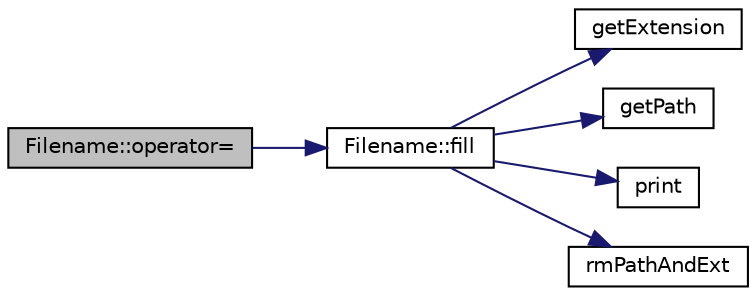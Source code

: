 digraph "Filename::operator="
{
 // LATEX_PDF_SIZE
  edge [fontname="Helvetica",fontsize="10",labelfontname="Helvetica",labelfontsize="10"];
  node [fontname="Helvetica",fontsize="10",shape=record];
  rankdir="LR";
  Node1 [label="Filename::operator=",height=0.2,width=0.4,color="black", fillcolor="grey75", style="filled", fontcolor="black",tooltip=" "];
  Node1 -> Node2 [color="midnightblue",fontsize="10",style="solid",fontname="Helvetica"];
  Node2 [label="Filename::fill",height=0.2,width=0.4,color="black", fillcolor="white", style="filled",URL="$class_filename.html#a4f624193292726bfe15c0c16322ccd07",tooltip=" "];
  Node2 -> Node3 [color="midnightblue",fontsize="10",style="solid",fontname="Helvetica"];
  Node3 [label="getExtension",height=0.2,width=0.4,color="black", fillcolor="white", style="filled",URL="$files__functions_8hpp.html#a4000ec99a26e146333e62836d01dff5b",tooltip=" "];
  Node2 -> Node4 [color="midnightblue",fontsize="10",style="solid",fontname="Helvetica"];
  Node4 [label="getPath",height=0.2,width=0.4,color="black", fillcolor="white", style="filled",URL="$files__functions_8hpp.html#ab1e262f27aaad28944f29cd2bbde417f",tooltip=" "];
  Node2 -> Node5 [color="midnightblue",fontsize="10",style="solid",fontname="Helvetica"];
  Node5 [label="print",height=0.2,width=0.4,color="black", fillcolor="white", style="filled",URL="$utils_8hpp.html#a66ca7a7876bba06ed99b2fa6945cd2b0",tooltip=" "];
  Node2 -> Node6 [color="midnightblue",fontsize="10",style="solid",fontname="Helvetica"];
  Node6 [label="rmPathAndExt",height=0.2,width=0.4,color="black", fillcolor="white", style="filled",URL="$files__functions_8hpp.html#a58f50a6390692cff52eef37fdaa94e56",tooltip=" "];
}
